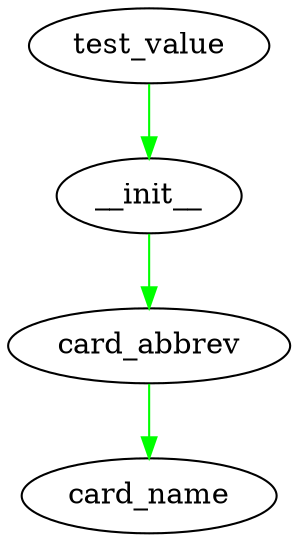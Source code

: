 digraph { 
   test_value -> __init__ [color=green];
   __init__ -> card_abbrev [color=green];
   card_abbrev -> card_name [color=green];
}